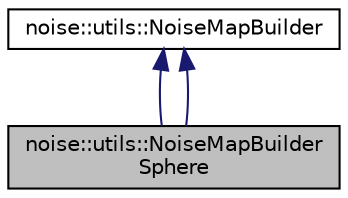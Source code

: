 digraph "noise::utils::NoiseMapBuilderSphere"
{
  edge [fontname="Helvetica",fontsize="10",labelfontname="Helvetica",labelfontsize="10"];
  node [fontname="Helvetica",fontsize="10",shape=record];
  Node1 [label="noise::utils::NoiseMapBuilder\lSphere",height=0.2,width=0.4,color="black", fillcolor="grey75", style="filled" fontcolor="black"];
  Node2 -> Node1 [dir="back",color="midnightblue",fontsize="10",style="solid"];
  Node2 [label="noise::utils::NoiseMapBuilder",height=0.2,width=0.4,color="black", fillcolor="white", style="filled",URL="$classnoise_1_1utils_1_1_noise_map_builder.html"];
  Node2 -> Node1 [dir="back",color="midnightblue",fontsize="10",style="solid"];
}
